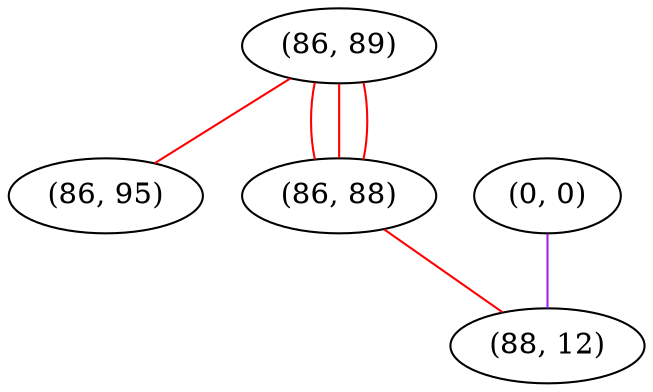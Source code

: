 graph "" {
"(86, 89)";
"(0, 0)";
"(86, 95)";
"(86, 88)";
"(88, 12)";
"(86, 89)" -- "(86, 95)"  [color=red, key=0, weight=1];
"(86, 89)" -- "(86, 88)"  [color=red, key=0, weight=1];
"(86, 89)" -- "(86, 88)"  [color=red, key=1, weight=1];
"(86, 89)" -- "(86, 88)"  [color=red, key=2, weight=1];
"(0, 0)" -- "(88, 12)"  [color=purple, key=0, weight=4];
"(86, 88)" -- "(88, 12)"  [color=red, key=0, weight=1];
}
